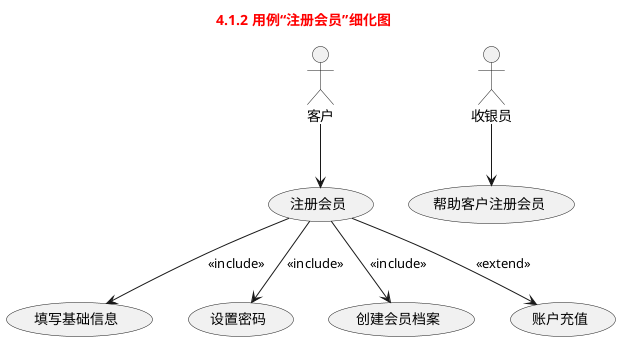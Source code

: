 @startuml
title <color:red><b>4.1.2 用例“注册会员”细化图</b></color>

actor 客户 as Customer
actor 收银员 as Cashier

Customer --> (注册会员)
Cashier --> (帮助客户注册会员)

(注册会员) --> (填写基础信息) : <<include>>
(注册会员) --> (设置密码) : <<include>>
(注册会员) --> (创建会员档案) : <<include>>
(注册会员) --> (账户充值) : <<extend>>
@enduml

